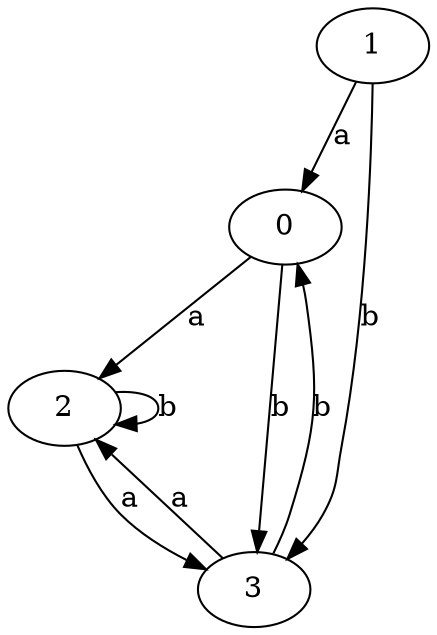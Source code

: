 digraph {
 ranksep=0.5;
 d2tdocpreamble = "\usetikzlibrary{automata}";
 d2tfigpreamble = "\tikzstyle{every state}= [ draw=blue!50,very thick,fill=blue!20]  \tikzstyle{auto}= [fill=white]";
 node [style="state"];
 edge [lblstyle="auto",topath="bend right", len=4  ]
  "0" [label="0",];
  "1" [label="1",style = "state, initial"];
  "2" [label="2",];
  "3" [label="3",style = "state, accepting"];
  "0" -> "2" [label="a"];
  "0" -> "3" [label="b"];
  "1" -> "0" [label="a"];
  "1" -> "3" [label="b"];
  "2" -> "2" [label="b",topath="loop above"];
  "2" -> "3" [label="a"];
  "3" -> "0" [label="b"];
  "3" -> "2" [label="a"];
}